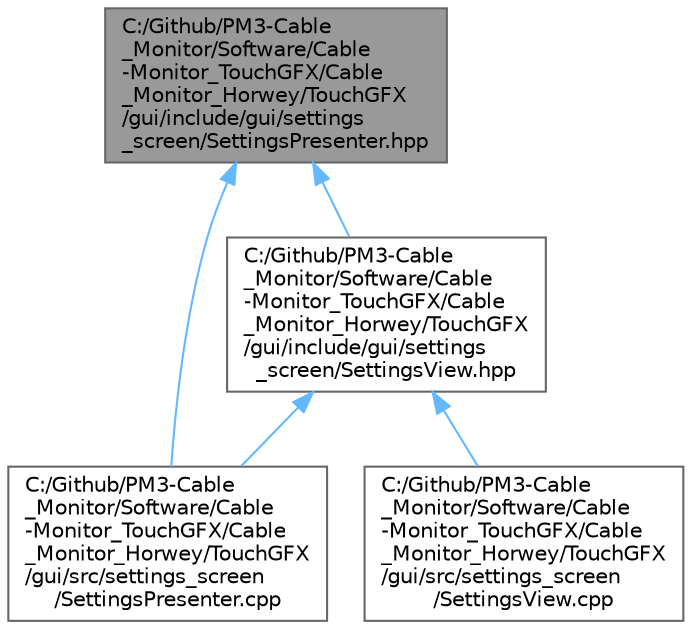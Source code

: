 digraph "C:/Github/PM3-Cable_Monitor/Software/Cable-Monitor_TouchGFX/Cable_Monitor_Horwey/TouchGFX/gui/include/gui/settings_screen/SettingsPresenter.hpp"
{
 // LATEX_PDF_SIZE
  bgcolor="transparent";
  edge [fontname=Helvetica,fontsize=10,labelfontname=Helvetica,labelfontsize=10];
  node [fontname=Helvetica,fontsize=10,shape=box,height=0.2,width=0.4];
  Node1 [id="Node000001",label="C:/Github/PM3-Cable\l_Monitor/Software/Cable\l-Monitor_TouchGFX/Cable\l_Monitor_Horwey/TouchGFX\l/gui/include/gui/settings\l_screen/SettingsPresenter.hpp",height=0.2,width=0.4,color="gray40", fillcolor="grey60", style="filled", fontcolor="black",tooltip=" "];
  Node1 -> Node2 [id="edge1_Node000001_Node000002",dir="back",color="steelblue1",style="solid",tooltip=" "];
  Node2 [id="Node000002",label="C:/Github/PM3-Cable\l_Monitor/Software/Cable\l-Monitor_TouchGFX/Cable\l_Monitor_Horwey/TouchGFX\l/gui/include/gui/settings\l_screen/SettingsView.hpp",height=0.2,width=0.4,color="grey40", fillcolor="white", style="filled",URL="$_settings_view_8hpp.html",tooltip=" "];
  Node2 -> Node3 [id="edge2_Node000002_Node000003",dir="back",color="steelblue1",style="solid",tooltip=" "];
  Node3 [id="Node000003",label="C:/Github/PM3-Cable\l_Monitor/Software/Cable\l-Monitor_TouchGFX/Cable\l_Monitor_Horwey/TouchGFX\l/gui/src/settings_screen\l/SettingsPresenter.cpp",height=0.2,width=0.4,color="grey40", fillcolor="white", style="filled",URL="$_settings_presenter_8cpp.html",tooltip=" "];
  Node2 -> Node4 [id="edge3_Node000002_Node000004",dir="back",color="steelblue1",style="solid",tooltip=" "];
  Node4 [id="Node000004",label="C:/Github/PM3-Cable\l_Monitor/Software/Cable\l-Monitor_TouchGFX/Cable\l_Monitor_Horwey/TouchGFX\l/gui/src/settings_screen\l/SettingsView.cpp",height=0.2,width=0.4,color="grey40", fillcolor="white", style="filled",URL="$_settings_view_8cpp.html",tooltip=" "];
  Node1 -> Node3 [id="edge4_Node000001_Node000003",dir="back",color="steelblue1",style="solid",tooltip=" "];
}
